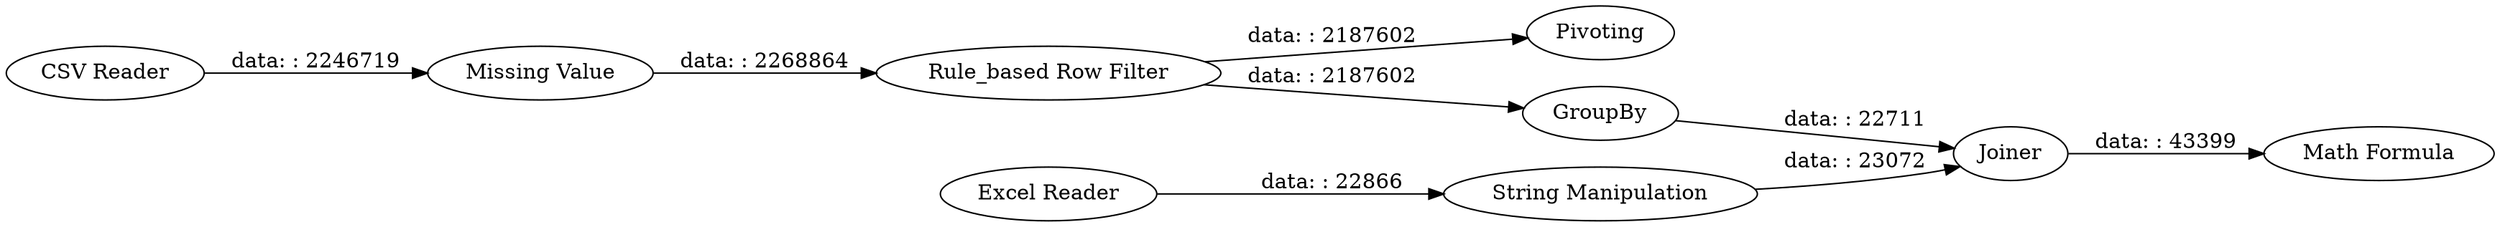 digraph {
	"-754228427612811736_9" [label=Joiner]
	"-754228427612811736_7" [label=Pivoting]
	"-754228427612811736_10" [label=GroupBy]
	"-754228427612811736_4" [label="Missing Value"]
	"-754228427612811736_8" [label="String Manipulation"]
	"-754228427612811736_1" [label="CSV Reader"]
	"-754228427612811736_6" [label="Rule_based Row Filter"]
	"-754228427612811736_2" [label="Excel Reader"]
	"-754228427612811736_11" [label="Math Formula"]
	"-754228427612811736_10" -> "-754228427612811736_9" [label="data: : 22711"]
	"-754228427612811736_6" -> "-754228427612811736_10" [label="data: : 2187602"]
	"-754228427612811736_6" -> "-754228427612811736_7" [label="data: : 2187602"]
	"-754228427612811736_1" -> "-754228427612811736_4" [label="data: : 2246719"]
	"-754228427612811736_9" -> "-754228427612811736_11" [label="data: : 43399"]
	"-754228427612811736_2" -> "-754228427612811736_8" [label="data: : 22866"]
	"-754228427612811736_4" -> "-754228427612811736_6" [label="data: : 2268864"]
	"-754228427612811736_8" -> "-754228427612811736_9" [label="data: : 23072"]
	rankdir=LR
}
